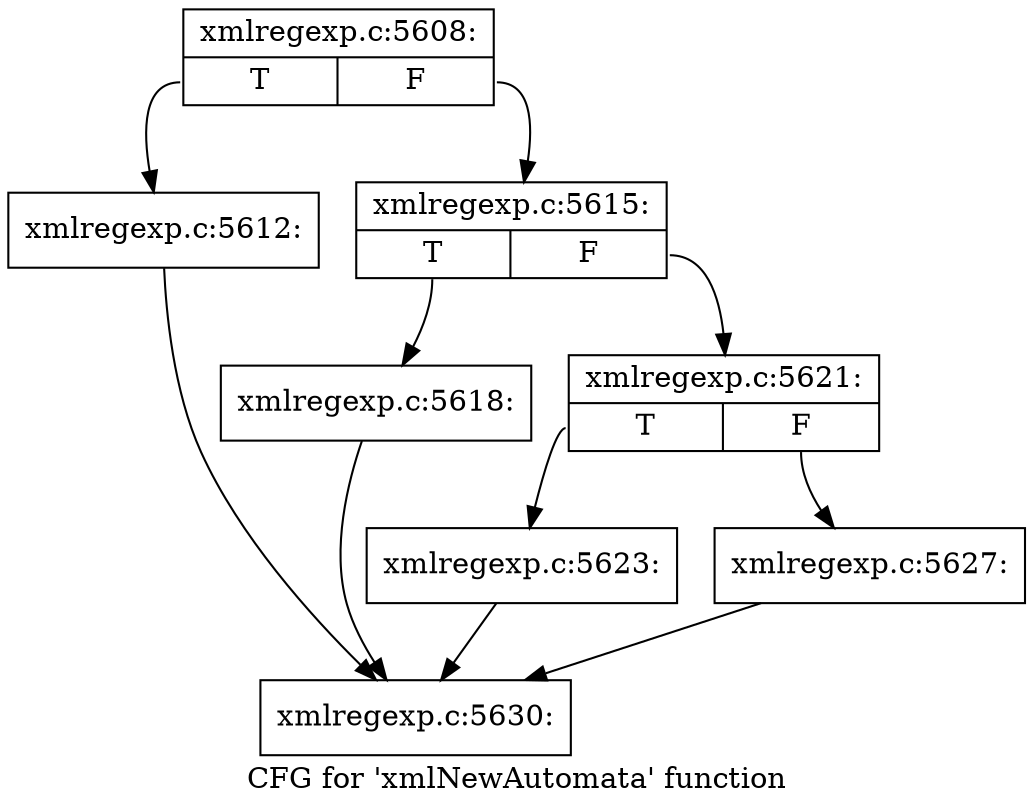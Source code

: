 digraph "CFG for 'xmlNewAutomata' function" {
	label="CFG for 'xmlNewAutomata' function";

	Node0x40c9a60 [shape=record,label="{xmlregexp.c:5608:|{<s0>T|<s1>F}}"];
	Node0x40c9a60:s0 -> Node0x40c69b0;
	Node0x40c9a60:s1 -> Node0x40c6a00;
	Node0x40c69b0 [shape=record,label="{xmlregexp.c:5612:}"];
	Node0x40c69b0 -> Node0x40c9880;
	Node0x40c6a00 [shape=record,label="{xmlregexp.c:5615:|{<s0>T|<s1>F}}"];
	Node0x40c6a00:s0 -> Node0x40ceb10;
	Node0x40c6a00:s1 -> Node0x40ceb60;
	Node0x40ceb10 [shape=record,label="{xmlregexp.c:5618:}"];
	Node0x40ceb10 -> Node0x40c9880;
	Node0x40ceb60 [shape=record,label="{xmlregexp.c:5621:|{<s0>T|<s1>F}}"];
	Node0x40ceb60:s0 -> Node0x40cf680;
	Node0x40ceb60:s1 -> Node0x40cf6d0;
	Node0x40cf680 [shape=record,label="{xmlregexp.c:5623:}"];
	Node0x40cf680 -> Node0x40c9880;
	Node0x40cf6d0 [shape=record,label="{xmlregexp.c:5627:}"];
	Node0x40cf6d0 -> Node0x40c9880;
	Node0x40c9880 [shape=record,label="{xmlregexp.c:5630:}"];
}
